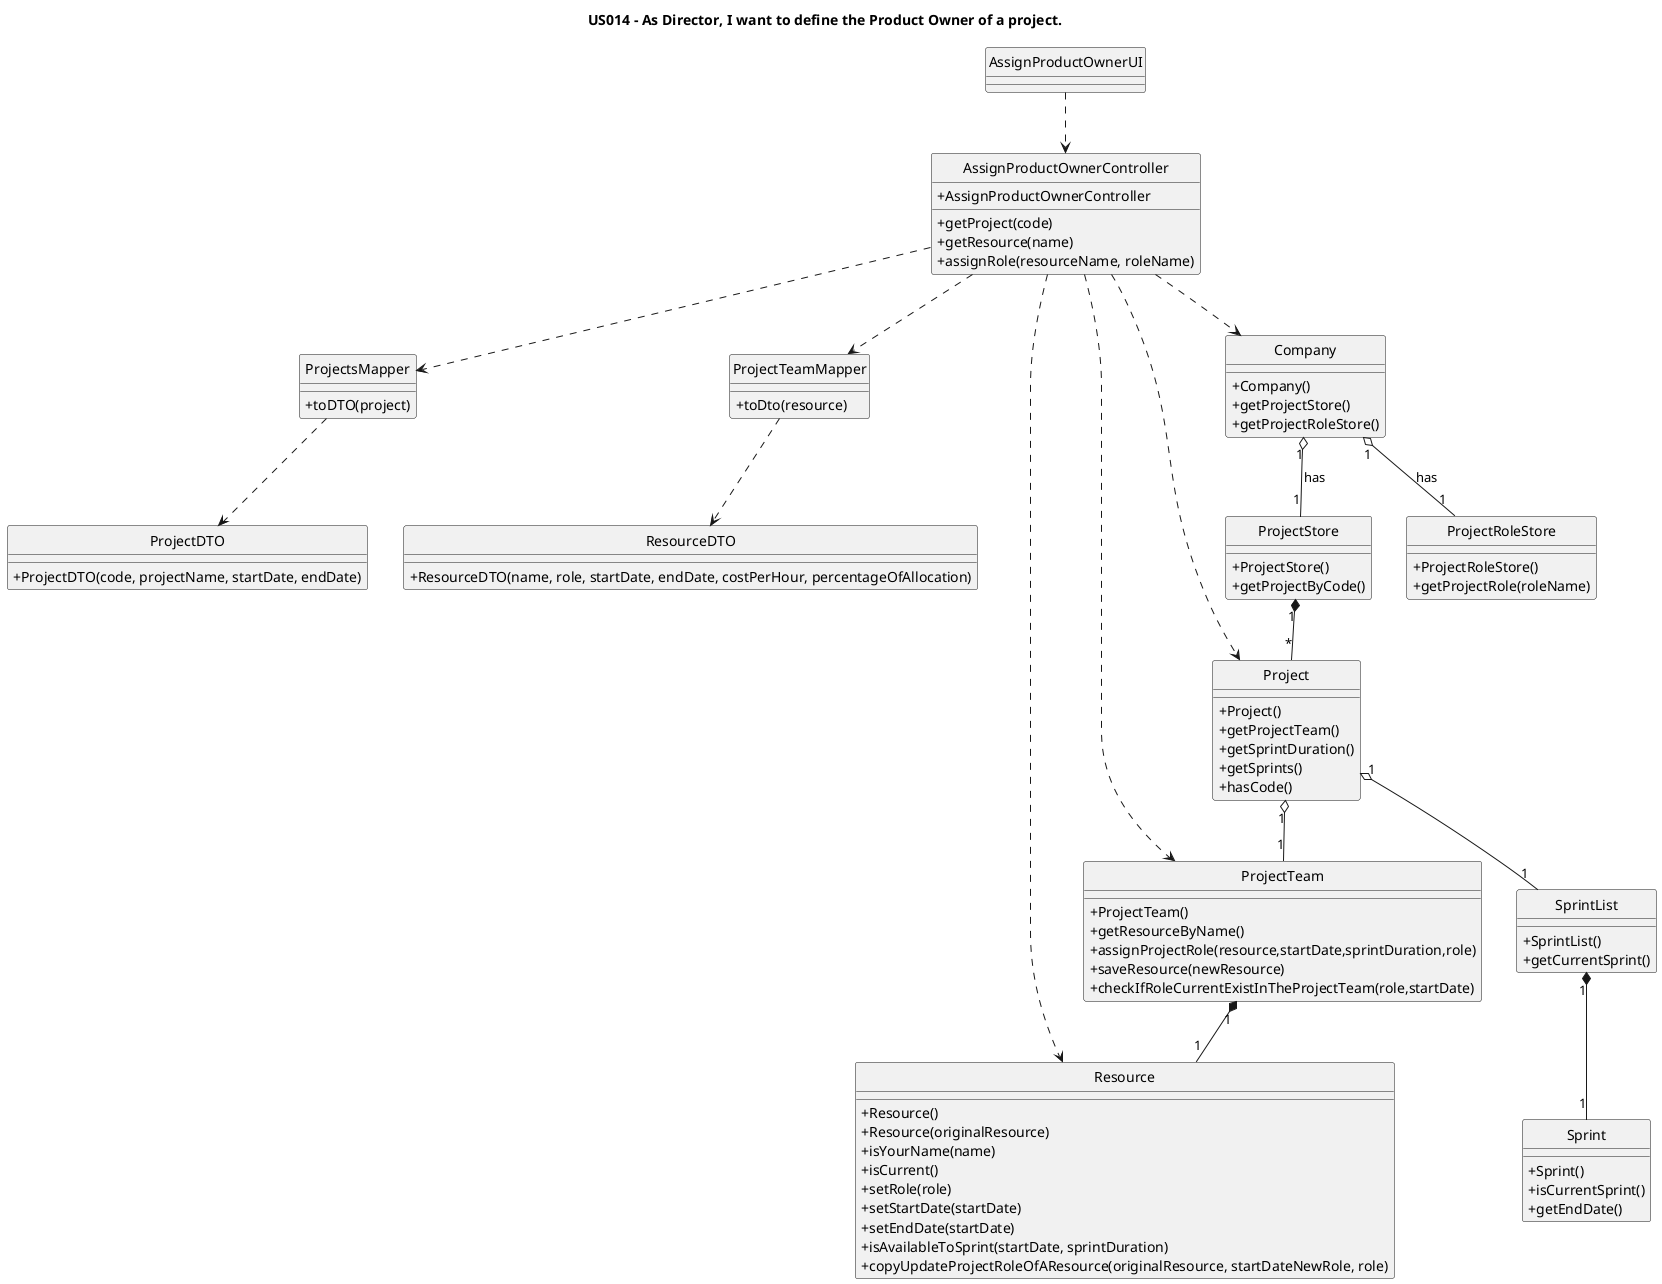 @startuml

hide circle
skinparam classAttributeIconSize 0

title "US014 - As Director, I want to define the Product Owner of a project."

class AssignProductOwnerUI {
}

class AssignProductOwnerController {
    +AssignProductOwnerController
    +getProject(code)
    +getResource(name)
    +assignRole(resourceName, roleName)
}

class ProjectsMapper {
    +toDTO(project)
    }

class ProjectTeamMapper {
    +toDto(resource)
}

class ProjectDTO {
    +ProjectDTO(code, projectName, startDate, endDate)
}

class ResourceDTO {
    +ResourceDTO(name, role, startDate, endDate, costPerHour, percentageOfAllocation)
}

class Company {
    +Company()
    +getProjectStore()
    +getProjectRoleStore()
}

class ProjectTeam {
    +ProjectTeam()
    +getResourceByName()
    +assignProjectRole(resource,startDate,sprintDuration,role)
    +saveResource(newResource)
    +checkIfRoleCurrentExistInTheProjectTeam(role,startDate)
}

class Resource {
    +Resource()
    +Resource(originalResource)
    +isYourName(name)
    +isCurrent()
    +setRole(role)
    +setStartDate(startDate)
    +setEndDate(startDate)
    +isAvailableToSprint(startDate, sprintDuration)
    +copyUpdateProjectRoleOfAResource(originalResource, startDateNewRole, role)
}

class ProjectStore {
    +ProjectStore()
    +getProjectByCode()
}

class ProjectRoleStore {
    +ProjectRoleStore()
    +getProjectRole(roleName)
}

class Project {
    +Project()
    +getProjectTeam()
    +getSprintDuration()
    +getSprints()
    +hasCode()
}

class SprintList {
    +SprintList()
    +getCurrentSprint()
}

class Sprint {
    +Sprint()
    +isCurrentSprint()
    +getEndDate()
}

AssignProductOwnerUI ..> AssignProductOwnerController
AssignProductOwnerController ..> Company
AssignProductOwnerController ..> ProjectsMapper
AssignProductOwnerController ..> ProjectTeamMapper
AssignProductOwnerController ..> Project
AssignProductOwnerController ..> ProjectTeam
AssignProductOwnerController ..> Resource
ProjectsMapper ..> ProjectDTO
ProjectTeamMapper ..> ResourceDTO

Company "1" o-- "1" ProjectRoleStore: has
Company "1" o-- "1" ProjectStore: has
ProjectStore "1" *-- "*" Project
Project "1" o-- "1" ProjectTeam
Project "1" o-- "1" SprintList
SprintList "1" *-- "1" Sprint
ProjectTeam "1" *-- "1" Resource

@enduml